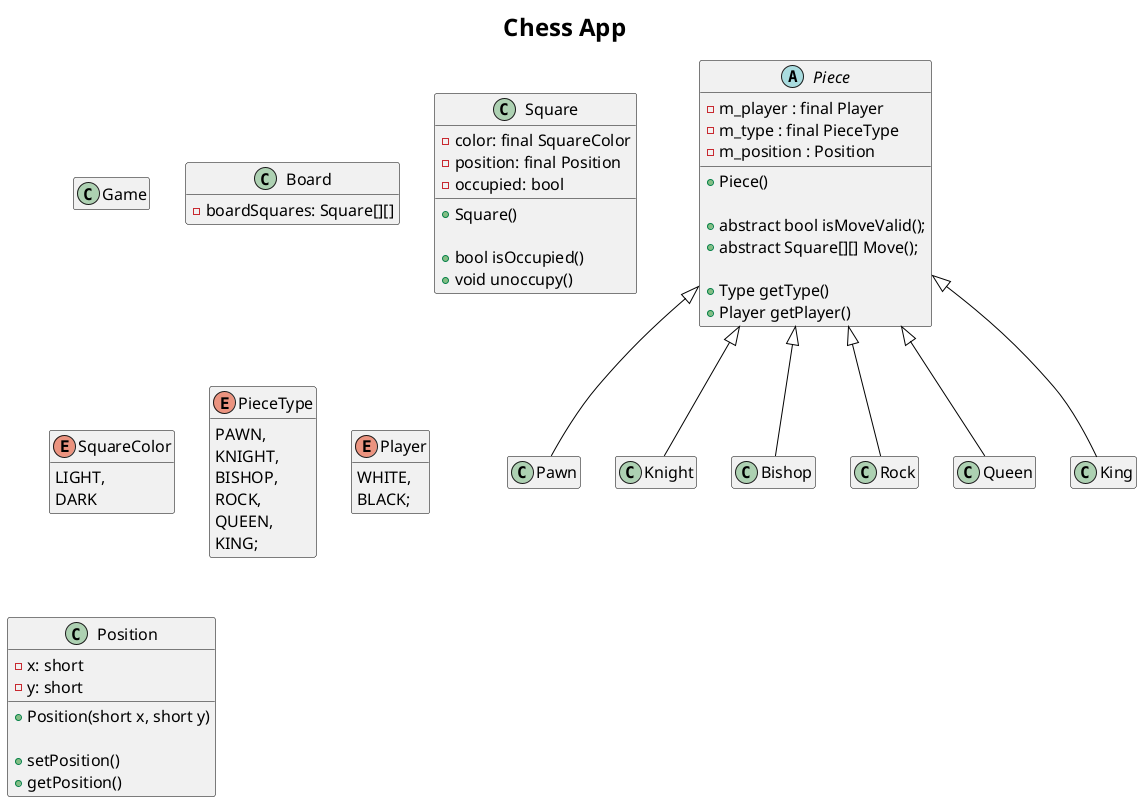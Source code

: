 @startuml Chess App


skinparam DefaultFontName Arial
skinparam DefaultFontSize 16
skinparam DefaultFontStyle bold
skinparam ClassBorderColor black
skinparam SequenceMessageAlignment center
skinparam ArrowThickness 1
skinparam ArrowColor #black
hide empty members

skinparam titleBorderRoundCorner 15
skinparam titleBorderThickness 2
skinparam TitleFontSize 24

title Chess App




class Game {
    
}

class Board {
    -boardSquares: Square[][]
}

class Square {
    -color: final SquareColor
    -position: final Position
    -occupied: bool

    +Square()

    +bool isOccupied()
    +void unoccupy()
}


enum SquareColor{
    LIGHT,
    DARK
}

enum PieceType {
    PAWN,
    KNIGHT,
    BISHOP,
    ROCK,
    QUEEN,
    KING;
}

enum Player {
    WHITE,
    BLACK;
}


class Position {
    -x: short
    -y: short

    +Position(short x, short y)
    
    +setPosition()
    +getPosition()
}

abstract class Piece {
    -m_player : final Player
    -m_type : final PieceType
    -m_position : Position
    
    +Piece()
    
    +abstract bool isMoveValid();
    +abstract Square[][] Move();

    +Type getType()
    +Player getPlayer()
}

class Pawn {

}

class Knight {

}

class Bishop {
    
}

class Rock {

}

class Queen {

}

class King {
    
}


Piece <|-- Pawn
Piece <|-- Knight
Piece <|-- Bishop
Piece <|-- Rock
Piece <|-- Queen
Piece <|-- King



@enduml
